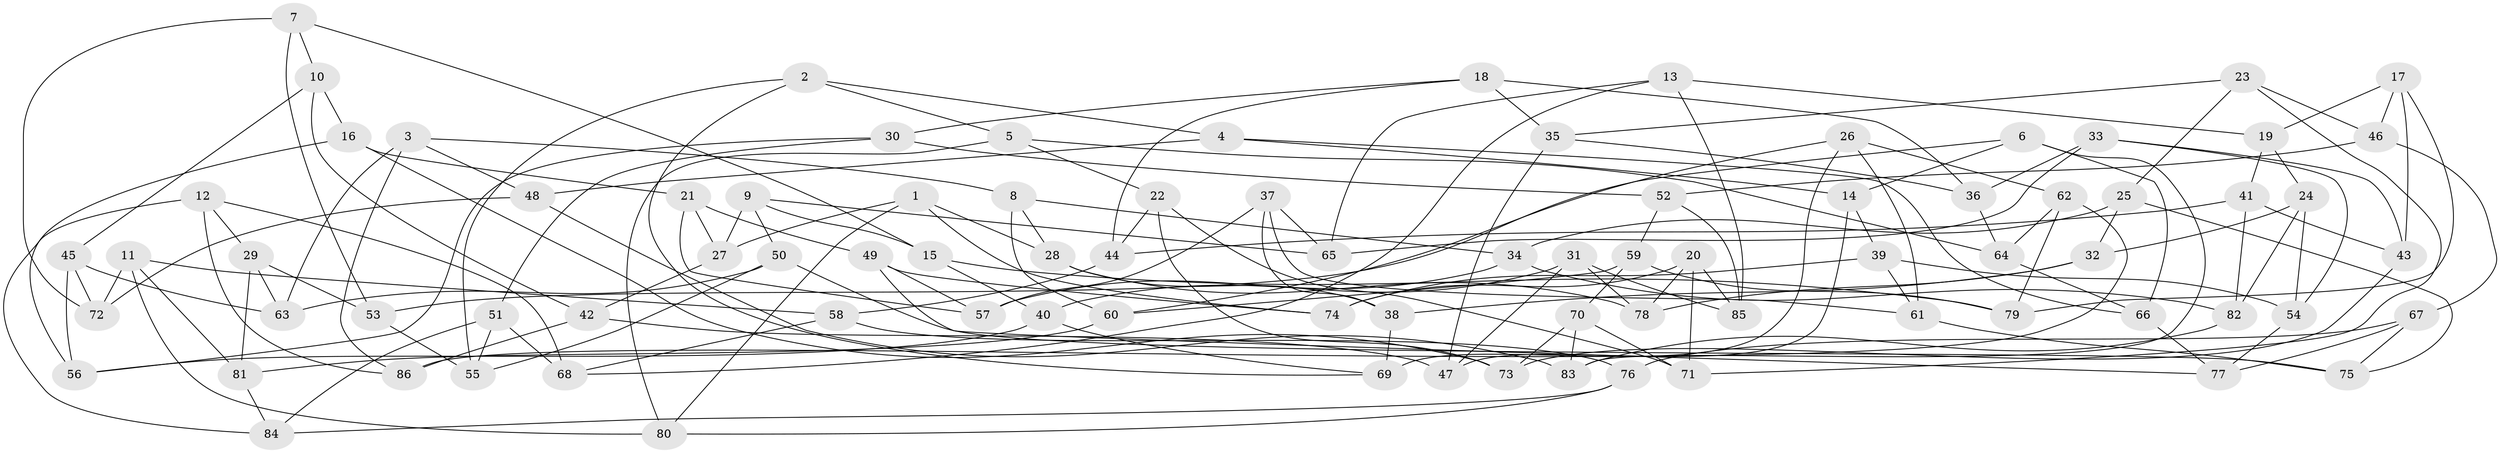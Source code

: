 // coarse degree distribution, {6: 0.5471698113207547, 4: 0.37735849056603776, 5: 0.07547169811320754}
// Generated by graph-tools (version 1.1) at 2025/42/03/06/25 10:42:19]
// undirected, 86 vertices, 172 edges
graph export_dot {
graph [start="1"]
  node [color=gray90,style=filled];
  1;
  2;
  3;
  4;
  5;
  6;
  7;
  8;
  9;
  10;
  11;
  12;
  13;
  14;
  15;
  16;
  17;
  18;
  19;
  20;
  21;
  22;
  23;
  24;
  25;
  26;
  27;
  28;
  29;
  30;
  31;
  32;
  33;
  34;
  35;
  36;
  37;
  38;
  39;
  40;
  41;
  42;
  43;
  44;
  45;
  46;
  47;
  48;
  49;
  50;
  51;
  52;
  53;
  54;
  55;
  56;
  57;
  58;
  59;
  60;
  61;
  62;
  63;
  64;
  65;
  66;
  67;
  68;
  69;
  70;
  71;
  72;
  73;
  74;
  75;
  76;
  77;
  78;
  79;
  80;
  81;
  82;
  83;
  84;
  85;
  86;
  1 -- 80;
  1 -- 27;
  1 -- 74;
  1 -- 28;
  2 -- 4;
  2 -- 5;
  2 -- 55;
  2 -- 69;
  3 -- 8;
  3 -- 48;
  3 -- 86;
  3 -- 63;
  4 -- 48;
  4 -- 14;
  4 -- 66;
  5 -- 22;
  5 -- 80;
  5 -- 64;
  6 -- 66;
  6 -- 53;
  6 -- 83;
  6 -- 14;
  7 -- 72;
  7 -- 53;
  7 -- 10;
  7 -- 15;
  8 -- 34;
  8 -- 28;
  8 -- 60;
  9 -- 50;
  9 -- 65;
  9 -- 15;
  9 -- 27;
  10 -- 42;
  10 -- 16;
  10 -- 45;
  11 -- 58;
  11 -- 80;
  11 -- 81;
  11 -- 72;
  12 -- 68;
  12 -- 86;
  12 -- 29;
  12 -- 84;
  13 -- 19;
  13 -- 85;
  13 -- 68;
  13 -- 65;
  14 -- 47;
  14 -- 39;
  15 -- 40;
  15 -- 79;
  16 -- 73;
  16 -- 56;
  16 -- 21;
  17 -- 46;
  17 -- 43;
  17 -- 19;
  17 -- 79;
  18 -- 36;
  18 -- 44;
  18 -- 35;
  18 -- 30;
  19 -- 24;
  19 -- 41;
  20 -- 78;
  20 -- 74;
  20 -- 71;
  20 -- 85;
  21 -- 57;
  21 -- 49;
  21 -- 27;
  22 -- 44;
  22 -- 71;
  22 -- 73;
  23 -- 46;
  23 -- 35;
  23 -- 25;
  23 -- 71;
  24 -- 54;
  24 -- 32;
  24 -- 82;
  25 -- 32;
  25 -- 34;
  25 -- 75;
  26 -- 69;
  26 -- 61;
  26 -- 62;
  26 -- 60;
  27 -- 42;
  28 -- 38;
  28 -- 78;
  29 -- 63;
  29 -- 53;
  29 -- 81;
  30 -- 56;
  30 -- 51;
  30 -- 52;
  31 -- 47;
  31 -- 85;
  31 -- 40;
  31 -- 78;
  32 -- 38;
  32 -- 78;
  33 -- 54;
  33 -- 36;
  33 -- 65;
  33 -- 43;
  34 -- 57;
  34 -- 82;
  35 -- 47;
  35 -- 36;
  36 -- 64;
  37 -- 38;
  37 -- 61;
  37 -- 57;
  37 -- 65;
  38 -- 69;
  39 -- 61;
  39 -- 74;
  39 -- 54;
  40 -- 56;
  40 -- 69;
  41 -- 82;
  41 -- 43;
  41 -- 44;
  42 -- 47;
  42 -- 86;
  43 -- 73;
  44 -- 58;
  45 -- 72;
  45 -- 63;
  45 -- 56;
  46 -- 67;
  46 -- 52;
  48 -- 72;
  48 -- 83;
  49 -- 57;
  49 -- 77;
  49 -- 74;
  50 -- 63;
  50 -- 55;
  50 -- 75;
  51 -- 55;
  51 -- 84;
  51 -- 68;
  52 -- 85;
  52 -- 59;
  53 -- 55;
  54 -- 77;
  58 -- 76;
  58 -- 68;
  59 -- 79;
  59 -- 70;
  59 -- 60;
  60 -- 81;
  61 -- 75;
  62 -- 79;
  62 -- 64;
  62 -- 86;
  64 -- 66;
  66 -- 77;
  67 -- 76;
  67 -- 75;
  67 -- 77;
  70 -- 71;
  70 -- 83;
  70 -- 73;
  76 -- 80;
  76 -- 84;
  81 -- 84;
  82 -- 83;
}

